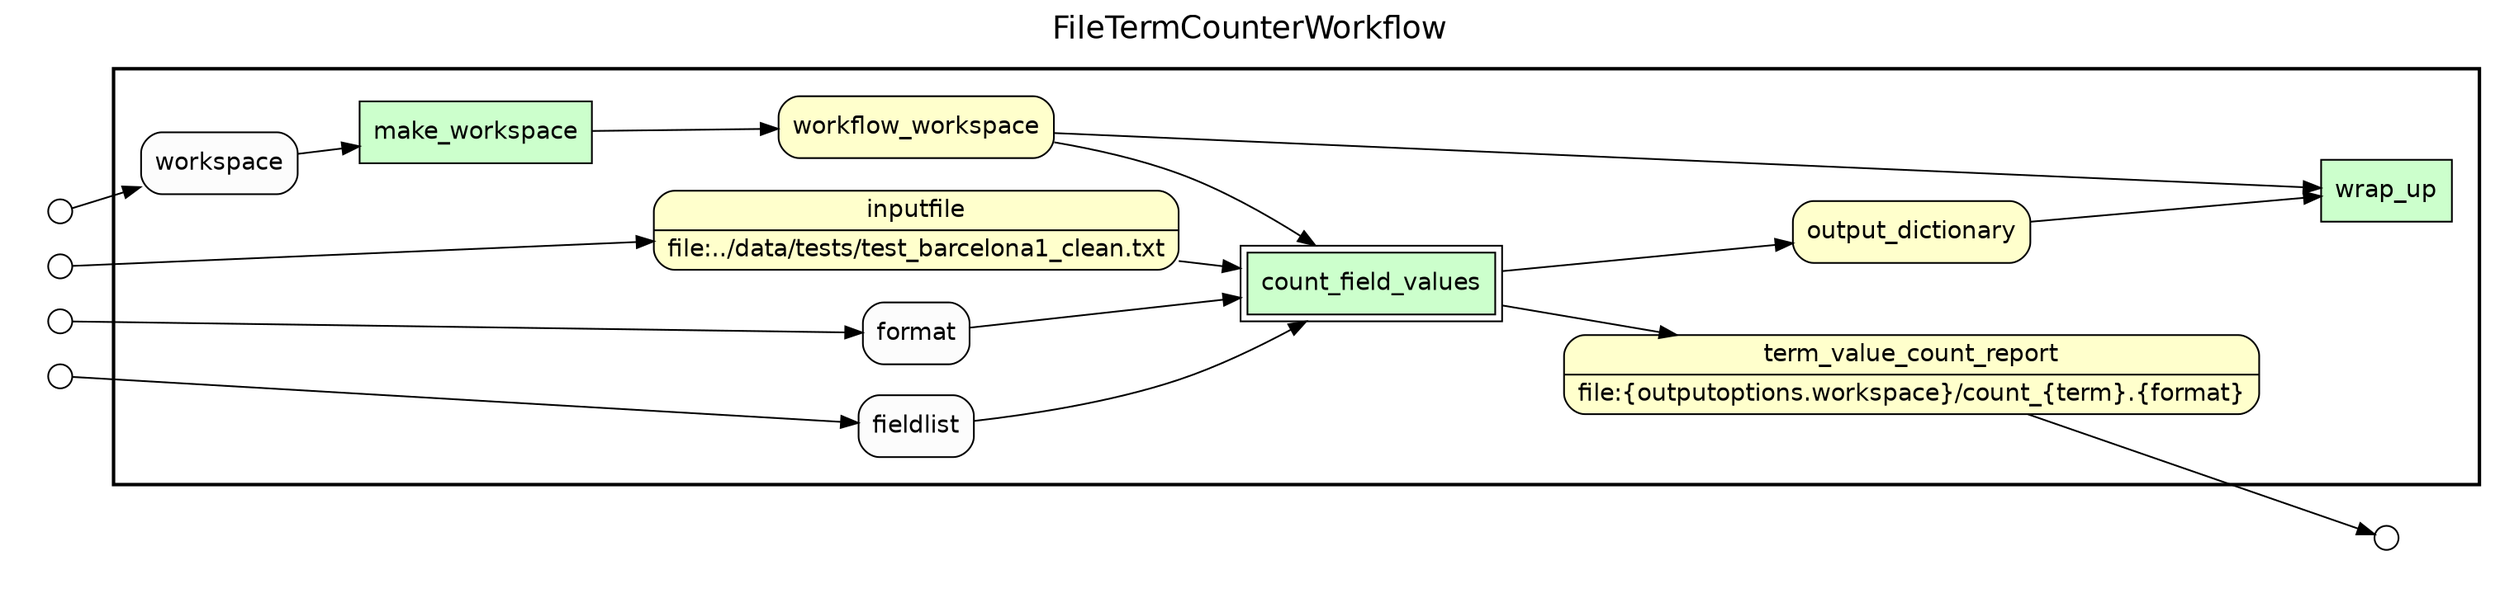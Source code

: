 
/* Start of top-level graph */
digraph Workflow {
rankdir=LR

/* Title for graph */
fontname=Helvetica; fontsize=18; labelloc=t
label=FileTermCounterWorkflow

/* Start of double cluster for drawing box around nodes in workflow */
subgraph cluster_workflow_box_outer { label=""; color=black; penwidth=2
subgraph cluster_workflow_box_inner { label=""; penwidth=0

/* Style for nodes representing atomic programs in workflow */
node[shape=box style=filled fillcolor="#CCFFCC" peripheries=1 fontname=Helvetica]

/* Nodes representing atomic programs in workflow */
make_workspace
wrap_up

/* Style for nodes representing composite programs (sub-workflows) in workflow */
node[shape=box style=filled fillcolor="#CCFFCC" peripheries=2 fontname=Helvetica]

/* Nodes representing composite programs (sub-workflows) in workflow */
count_field_values

/* Style for nodes representing non-parameter data channels in workflow */
node[shape=box style="rounded,filled" fillcolor="#FFFFCC" peripheries=1 fontname=Helvetica]

/* Nodes for non-parameter data channels in workflow */
term_value_count_report [shape=record rankdir=LR label="{{<f0> term_value_count_report |<f1> file\:\{outputoptions.workspace\}/count_\{term\}.\{format\}}}"];
inputfile [shape=record rankdir=LR label="{{<f0> inputfile |<f1> file\:../data/tests/test_barcelona1_clean.txt}}"];
workflow_workspace
output_dictionary

/* Style for nodes representing parameter channels in workflow */
node[shape=box style="rounded,filled" fillcolor="#FCFCFC" peripheries=1 fontname=Helvetica]

/* Nodes representing parameter channels in workflow */
workspace
format
fieldlist

/* Edges representing connections between programs and channels */
make_workspace -> workflow_workspace
workspace -> make_workspace
count_field_values -> term_value_count_report
count_field_values -> output_dictionary
inputfile -> count_field_values
format -> count_field_values
fieldlist -> count_field_values
workflow_workspace -> count_field_values
workflow_workspace -> wrap_up
output_dictionary -> wrap_up

/* End of double cluster for drawing box around nodes in workflow */
}}

/* Hidden double-cluster for grouping workflow input ports */
subgraph cluster_input_ports_group_outer { label=""; penwidth=0
subgraph cluster_input_ports_group_inner { label=""; penwidth=0

/* Style for nodes representing workflow input ports */
node[shape=circle style="rounded,filled" fillcolor="#FFFFFF" peripheries=1 fontname=Helvetica width=0.2]

/* Nodes representing workflow input ports */
workspace_input_port [label=""]
inputfile_input_port [label=""]
format_input_port [label=""]
fieldlist_input_port [label=""]

/* End of double-cluster for grouping workflow input ports */
}}

/* Hidden double-cluster for grouping workflow output ports */
subgraph cluster_output_ports_group_outer { label=""; penwidth=0
subgraph cluster_output_ports_group_inner { label=""; penwidth=0

/* Style for nodes representing workflow output ports */
node[shape=circle style="rounded,filled" fillcolor="#FFFFFF" peripheries=1 fontname=Helvetica width=0.2]

/* Nodes representing workflow output ports */
term_value_count_report_output_port [label=""]

/* End of double-cluster for grouping workflow output ports */
}}

/* Edges from input ports to channels */
workspace_input_port -> workspace
inputfile_input_port -> inputfile
format_input_port -> format
fieldlist_input_port -> fieldlist

/* Edges from channels to output ports */
term_value_count_report -> term_value_count_report_output_port

/* End of top-level graph */
}
